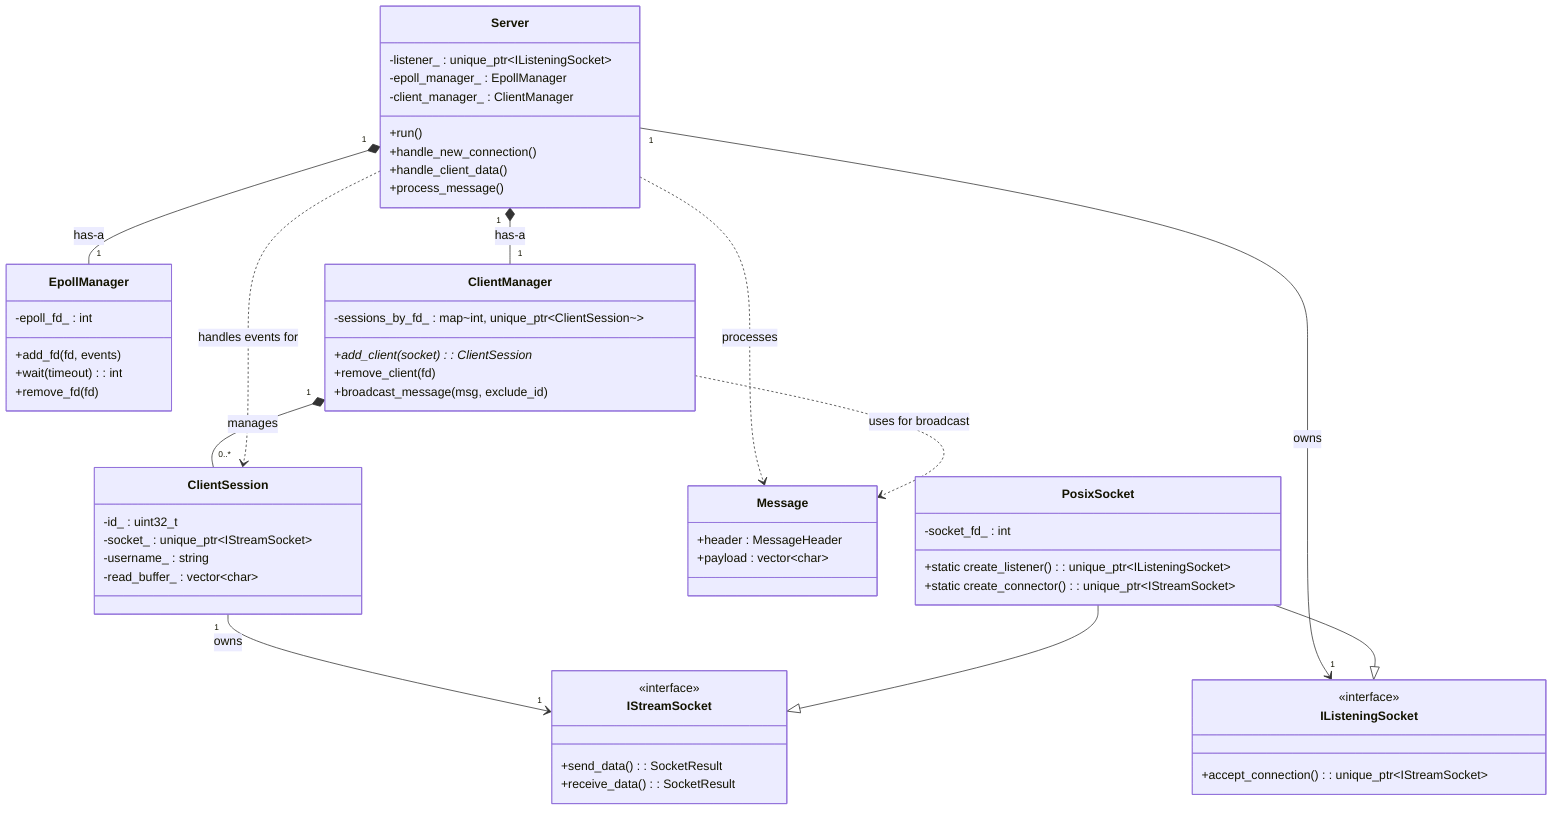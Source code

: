 classDiagram
    title Server Component Class Diagram
    
    class IListeningSocket {
        <<interface>>
        +accept_connection() : unique_ptr~IStreamSocket~
    }

    class IStreamSocket {
        <<interface>>
        +send_data() : SocketResult
        +receive_data() : SocketResult
    }

    class PosixSocket {
        -socket_fd_ : int
        +static create_listener() : unique_ptr~IListeningSocket~
        +static create_connector() : unique_ptr~IStreamSocket~
    }

    class Message {
        +header : MessageHeader
        +payload : vector~char~
    }

    class Server {
        -listener_ : unique_ptr~IListeningSocket~
        -epoll_manager_ : EpollManager
        -client_manager_ : ClientManager
        +run()
        +handle_new_connection()
        +handle_client_data()
        +process_message()
    }

    class EpollManager {
        -epoll_fd_ : int
        +add_fd(fd, events)
        +wait(timeout) : int
        +remove_fd(fd)
    }

    class ClientManager {
        -sessions_by_fd_ : map~int, unique_ptr~ClientSession~~
        +add_client(socket) : ClientSession*
        +remove_client(fd)
        +broadcast_message(msg, exclude_id)
    }

    class ClientSession {
        -id_ : uint32_t
        -socket_ : unique_ptr~IStreamSocket~
        -username_ : string
        -read_buffer_ : vector~char~
    }

    Server "1" *-- "1" EpollManager : has-a
    Server "1" *-- "1" ClientManager : has-a

    ClientManager "1" *-- "0..*" ClientSession : manages

    Server "1" --> "1" IListeningSocket : owns
    ClientSession "1" --> "1" IStreamSocket : owns

    PosixSocket --|> IListeningSocket
    PosixSocket --|> IStreamSocket

    Server ..> ClientSession : handles events for
    Server ..> Message : processes
    ClientManager ..> Message : uses for broadcast